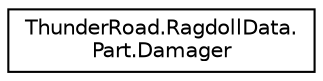 digraph "Graphical Class Hierarchy"
{
 // LATEX_PDF_SIZE
  edge [fontname="Helvetica",fontsize="10",labelfontname="Helvetica",labelfontsize="10"];
  node [fontname="Helvetica",fontsize="10",shape=record];
  rankdir="LR";
  Node0 [label="ThunderRoad.RagdollData.\lPart.Damager",height=0.2,width=0.4,color="black", fillcolor="white", style="filled",URL="$class_thunder_road_1_1_ragdoll_data_1_1_part_1_1_damager.html",tooltip="Class Damager."];
}
